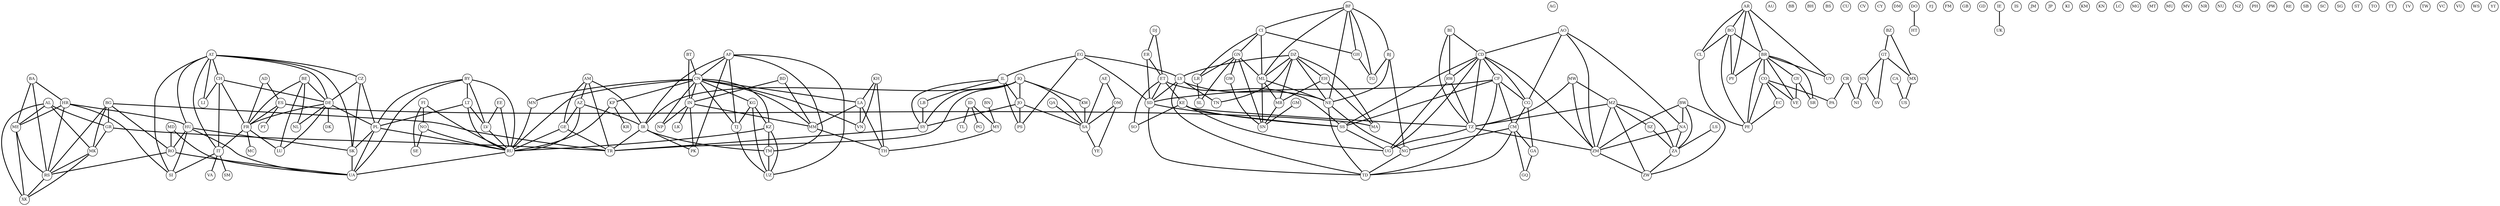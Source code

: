 strict graph States {
    node [fixedsize=true fontsize=10 height=0.35 width=0.35]
    overlap=false
    penwidth=7

    AD [pos="650.0,1250.0"]
    AE [pos="1200.0,800.0"]
    AF [pos="1250.0,1050.0"]
    AG [pos="300.0,700.0"]
    AL [pos="850.0,1200.0"]
    AM [pos="1100.0,1150.0"]
    AO [pos="850.0,200.0"]
    AR [pos="250.0,0.0"]
    AT [pos="800.0,1400.0"]
    AU [pos="1500.0,50.0"]
    AZ [pos="1150.0,1150.0"]
    BA [pos="850.0,1300.0"]
    BB [pos="350.0,550.0"]
    BD [pos="1350.0,800.0"]
    BE [pos="650.0,1450.0"]
    BF [pos="600.0,500.0"]
    BG [pos="950.0,1250.0"]
    BH [pos="1150.0,850.0"]
    BI [pos="1000.0,200.0"]
    BJ [pos="650.0,450.0"]
    BN [pos="1450.0,350.0"]
    BO [pos="250.0,150.0"]
    BR [pos="400.0,150.0"]
    BS [pos="100.0,800.0"]
    BT [pos="1350.0,850.0"]
    BW [pos="950.0,50.0"]
    BY [pos="1000.0,1500.0"]
    BZ [pos="50.0,700.0"]
    CA [pos="50.0,1600.0"]
    CD [pos="900.0,200.0"]
    CF [pos="900.0,400.0"]
    CG [pos="800.0,250.0"]
    CH [pos="700.0,1400.0"]
    CI [pos="550.0,400.0"]
    CL [pos="150.0,0.0"]
    CM [pos="750.0,400.0"]
    CN [pos="1400.0,1100.0"]
    CO [pos="150.0,350.0"]
    CR [pos="100.0,450.0"]
    CU [pos="100.0,750.0"]
    CV [pos="450.0,650.0"]
    CY [pos="1050.0,1100.0"]
    CZ [pos="800.0,1450.0"]
    DE [pos="750.0,1450.0"]
    DJ [pos="1100.0,500.0"]
    DK [pos="750.0,1600.0"]
    DM [pos="300.0,650.0"]
    DO [pos="200.0,700.0"]
    DZ [pos="650.0,850.0"]
    EC [pos="100.0,250.0"]
    EE [pos="950.0,1650.0"]
    EG [pos="1000.0,850.0"]
    EH [pos="450.0,800.0"]
    ER [pos="1100.0,650.0"]
    ES [pos="550.0,1150.0"]
    ET [pos="1100.0,450.0"]
    FI [pos="950.0,1700.0"]
    FJ [pos="1650.0,150.0"]
    FM [pos="1550.0,400.0"]
    FR [pos="650.0,1350.0"]
    GA [pos="750.0,250.0"]
    GB [pos="550.0,1550.0"]
    GD [pos="300.0,500.0"]
    GE [pos="1100.0,1250.0"]
    GH [pos="600.0,400.0"]
    GM [pos="450.0,550.0"]
    GN [pos="500.0,450.0"]
    GQ [pos="750.0,300.0"]
    GR [pos="900.0,1150.0"]
    GT [pos="50.0,650.0"]
    GW [pos="450.0,500.0"]
    GY [pos="350.0,350.0"]
    HN [pos="100.0,650.0"]
    HR [pos="800.0,1300.0"]
    HT [pos="150.0,700.0"]
    HU [pos="850.0,1400.0"]
    ID [pos="1450.0,250.0"]
    IE [pos="500.0,1500.0"]
    IL [pos="1050.0,950.0"]
    IN [pos="1300.0,750.0"]
    IQ [pos="1100.0,1050.0"]
    IR [pos="1200.0,1000.0"]
    IS [pos="450.0,1700.0"]
    IT [pos="800.0,1200.0"]
    JM [pos="100.0,700.0"]
    JO [pos="1050.0,900.0"]
    JP [pos="1500.0,1100.0"]
    KE [pos="1100.0,250.0"]
    KG [pos="1300.0,1200.0"]
    KH [pos="1400.0,500.0"]
    KI [pos="0.0,200.0"]
    KM [pos="1100.0,200.0"]
    KN [pos="250.0,700.0"]
    KP [pos="1450.0,1150.0"]
    KR [pos="1450.0,1100.0"]
    KW [pos="1150.0,900.0"]
    KZ [pos="1250.0,1450.0"]
    LA [pos="1400.0,750.0"]
    LB [pos="1050.0,1050.0"]
    LC [pos="300.0,600.0"]
    LI [pos="750.0,1400.0"]
    LK [pos="1300.0,400.0"]
    LR [pos="500.0,400.0"]
    LS [pos="1000.0,0.0"]
    LT [pos="950.0,1550.0"]
    LU [pos="700.0,1450.0"]
    LV [pos="950.0,1600.0"]
    LY [pos="850.0,850.0"]
    MA [pos="500.0,1000.0"]
    MC [pos="700.0,1300.0"]
    MD [pos="1000.0,1400.0"]
    ME [pos="850.0,1250.0"]
    MG [pos="1150.0,100.0"]
    MK [pos="900.0,1200.0"]
    ML [pos="550.0,700.0"]
    MM [pos="1350.0,750.0"]
    MN [pos="1400.0,1400.0"]
    MR [pos="450.0,750.0"]
    MT [pos="800.0,1100.0"]
    MU [pos="1250.0,50.0"]
    MV [pos="1300.0,350.0"]
    MW [pos="1050.0,150.0"]
    MX [pos="50.0,800.0"]
    MY [pos="1400.0,350.0"]
    MZ [pos="1050.0,100.0"]
    NA [pos="850.0,50.0"]
    NE [pos="700.0,700.0"]
    NG [pos="700.0,450.0"]
    NI [pos="100.0,550.0"]
    NL [pos="650.0,1500.0"]
    NO [pos="700.0,1700.0"]
    NP [pos="1300.0,850.0"]
    NR [pos="1600.0,250.0"]
    NU [pos="0.0,100.0"]
    NZ [pos="1650.0,0.0"]
    OM [pos="1200.0,750.0"]
    PA [pos="100.0,400.0"]
    PE [pos="150.0,200.0"]
    PG [pos="1550.0,200.0"]
    PH [pos="1450.0,550.0"]
    PK [pos="1300.0,900.0"]
    PL [pos="850.0,1500.0"]
    PS [pos="1050.0,1000.0"]
    PT [pos="500.0,1150.0"]
    PW [pos="1500.0,400.0"]
    PY [pos="350.0,50.0"]
    QA [pos="1150.0,800.0"]
    RE [pos="1200.0,50.0"]
    RO [pos="950.0,1350.0"]
    RS [pos="900.0,1300.0"]
    RU [pos="1400.0,1700.0"]
    RW [pos="1000.0,250.0"]
    SA [pos="1100.0,800.0"]
    SB [pos="1600.0,200.0"]
    SC [pos="1200.0,200.0"]
    SD [pos="1000.0,550.0"]
    SE [pos="850.0,1700.0"]
    SG [pos="1400.0,300.0"]
    SI [pos="800.0,1350.0"]
    SK [pos="850.0,1450.0"]
    SL [pos="450.0,400.0"]
    SM [pos="750.0,1300.0"]
    SN [pos="450.0,600.0"]
    SO [pos="1100.0,350.0"]
    SR [pos="400.0,350.0"]
    SS [pos="1000.0,400.0"]
    ST [pos="700.0,250.0"]
    SV [pos="50.0,600.0"]
    SY [pos="1100.0,1100.0"]
    SZ [pos="1000.0,50.0"]
    TD [pos="850.0,650.0"]
    TG [pos="650.0,400.0"]
    TH [pos="1400.0,650.0"]
    TJ [pos="1300.0,1150.0"]
    TL [pos="1450.0,200.0"]
    TM [pos="1250.0,1150.0"]
    TN [pos="750.0,1050.0"]
    TO [pos="0.0,50.0"]
    TR [pos="1050.0,1150.0"]
    TT [pos="300.0,450.0"]
    TV [pos="1650.0,200.0"]
    TW [pos="1450.0,800.0"]
    TZ [pos="1050.0,200.0"]
    UA [pos="1000.0,1450.0"]
    UG [pos="1000.0,300.0"]
    UK [pos="650.0,1550.0"]
    US [pos="50.0,1100.0"]
    UY [pos="400.0,0.0"]
    UZ [pos="1250.0,1200.0"]
    VA [pos="750.0,1200.0"]
    VC [pos="300.0,550.0"]
    VE [pos="250.0,400.0"]
    VN [pos="1400.0,600.0"]
    VU [pos="1600.0,150.0"]
    WS [pos="0.0,150.0"]
    XK [pos="900.0,1250.0"]
    YE [pos="1150.0,650.0"]
    YT [pos="1100.0,150.0"]
    ZA [pos="950.0,0.0"]
    ZM [pos="1000.0,150.0"]
    ZW [pos="1000.0,100.0"]

    AD -- ES [style=bold color=black]
    AD -- FR [style=bold color=black]
    AE -- OM [style=bold color=black]
    AE -- SA [style=bold color=black]
    AF -- CN [style=bold color=black]
    AF -- IR [style=bold color=black]
    AF -- PK [style=bold color=black]
    AF -- TJ [style=bold color=black]
    AF -- TM [style=bold color=black]
    AF -- UZ [style=bold color=black]
    AL -- GR [style=bold color=black]
    AL -- ME [style=bold color=black]
    AL -- MK [style=bold color=black]
    AL -- XK [style=bold color=black]
    AM -- AZ [style=bold color=black]
    AM -- GE [style=bold color=black]
    AM -- IR [style=bold color=black]
    AM -- TR [style=bold color=black]
    AO -- CD [style=bold color=black]
    AO -- CG [style=bold color=black]
    AO -- NA [style=bold color=black]
    AO -- ZM [style=bold color=black]
    AR -- BO [style=bold color=black]
    AR -- BR [style=bold color=black]
    AR -- CL [style=bold color=black]
    AR -- PY [style=bold color=black]
    AR -- UY [style=bold color=black]
    AT -- CH [style=bold color=black]
    AT -- CZ [style=bold color=black]
    AT -- DE [style=bold color=black]
    AT -- HU [style=bold color=black]
    AT -- IT [style=bold color=black]
    AT -- LI [style=bold color=black]
    AT -- SI [style=bold color=black]
    AT -- SK [style=bold color=black]
    AZ -- GE [style=bold color=black]
    AZ -- IR [style=bold color=black]
    AZ -- RU [style=bold color=black]
    BA -- HR [style=bold color=black]
    BA -- ME [style=bold color=black]
    BA -- RS [style=bold color=black]
    BD -- IN [style=bold color=black]
    BD -- MM [style=bold color=black]
    BE -- DE [style=bold color=black]
    BE -- FR [style=bold color=black]
    BE -- LU [style=bold color=black]
    BE -- NL [style=bold color=black]
    BF -- BJ [style=bold color=black]
    BF -- CI [style=bold color=black]
    BF -- GH [style=bold color=black]
    BF -- ML [style=bold color=black]
    BF -- NE [style=bold color=black]
    BF -- TG [style=bold color=black]
    BG -- GR [style=bold color=black]
    BG -- MK [style=bold color=black]
    BG -- RO [style=bold color=black]
    BG -- RS [style=bold color=black]
    BI -- CD [style=bold color=black]
    BI -- RW [style=bold color=black]
    BI -- TZ [style=bold color=black]
    BJ -- NE [style=bold color=black]
    BJ -- NG [style=bold color=black]
    BJ -- TG [style=bold color=black]
    BN -- MY [style=bold color=black]
    BO -- BR [style=bold color=black]
    BO -- CL [style=bold color=black]
    BO -- PE [style=bold color=black]
    BO -- PY [style=bold color=black]
    BR -- CO [style=bold color=black]
    BR -- GY [style=bold color=black]
    BR -- PE [style=bold color=black]
    BR -- PY [style=bold color=black]
    BR -- SR [style=bold color=black]
    BR -- UY [style=bold color=black]
    BR -- VE [style=bold color=black]
    BT -- CN [style=bold color=black]
    BT -- IN [style=bold color=black]
    BW -- NA [style=bold color=black]
    BW -- ZA [style=bold color=black]
    BW -- ZM [style=bold color=black]
    BW -- ZW [style=bold color=black]
    BY -- LT [style=bold color=black]
    BY -- LV [style=bold color=black]
    BY -- PL [style=bold color=black]
    BY -- UA [style=bold color=black]
    BZ -- GT [style=bold color=black]
    BZ -- MX [style=bold color=black]
    CA -- US [style=bold color=black]
    CD -- CF [style=bold color=black]
    CD -- CG [style=bold color=black]
    CD -- RW [style=bold color=black]
    CD -- SS [style=bold color=black]
    CD -- TZ [style=bold color=black]
    CD -- UG [style=bold color=black]
    CD -- ZM [style=bold color=black]
    CF -- CG [style=bold color=black]
    CF -- CM [style=bold color=black]
    CF -- SD [style=bold color=black]
    CF -- SS [style=bold color=black]
    CF -- TD [style=bold color=black]
    CG -- CM [style=bold color=black]
    CG -- GA [style=bold color=black]
    CH -- DE [style=bold color=black]
    CH -- FR [style=bold color=black]
    CH -- IT [style=bold color=black]
    CH -- LI [style=bold color=black]
    CI -- GH [style=bold color=black]
    CI -- GN [style=bold color=black]
    CI -- LR [style=bold color=black]
    CI -- ML [style=bold color=black]
    CL -- PE [style=bold color=black]
    CM -- GA [style=bold color=black]
    CM -- GQ [style=bold color=black]
    CM -- NG [style=bold color=black]
    CM -- TD [style=bold color=black]
    CN -- IN [style=bold color=black]
    CN -- KG [style=bold color=black]
    CN -- KP [style=bold color=black]
    CN -- KZ [style=bold color=black]
    CN -- LA [style=bold color=black]
    CN -- MM [style=bold color=black]
    CN -- MN [style=bold color=black]
    CN -- NP [style=bold color=black]
    CN -- RU [style=bold color=black]
    CN -- TJ [style=bold color=black]
    CN -- VN [style=bold color=black]
    CO -- EC [style=bold color=black]
    CO -- PA [style=bold color=black]
    CO -- PE [style=bold color=black]
    CO -- VE [style=bold color=black]
    CR -- NI [style=bold color=black]
    CR -- PA [style=bold color=black]
    CZ -- DE [style=bold color=black]
    CZ -- PL [style=bold color=black]
    CZ -- SK [style=bold color=black]
    DE -- DK [style=bold color=black]
    DE -- FR [style=bold color=black]
    DE -- LU [style=bold color=black]
    DE -- NL [style=bold color=black]
    DE -- PL [style=bold color=black]
    DJ -- ER [style=bold color=black]
    DJ -- ET [style=bold color=black]
    DO -- HT [style=bold color=black]
    DZ -- EH [style=bold color=black]
    DZ -- LY [style=bold color=black]
    DZ -- MA [style=bold color=black]
    DZ -- ML [style=bold color=black]
    DZ -- MR [style=bold color=black]
    DZ -- NE [style=bold color=black]
    DZ -- TN [style=bold color=black]
    EC -- PE [style=bold color=black]
    EE -- LV [style=bold color=black]
    EG -- IL [style=bold color=black]
    EG -- LY [style=bold color=black]
    EG -- PS [style=bold color=black]
    EG -- SD [style=bold color=black]
    EH -- MA [style=bold color=black]
    EH -- MR [style=bold color=black]
    ER -- ET [style=bold color=black]
    ER -- SD [style=bold color=black]
    ES -- FR [style=bold color=black]
    ES -- PT [style=bold color=black]
    ET -- KE [style=bold color=black]
    ET -- SD [style=bold color=black]
    ET -- SO [style=bold color=black]
    ET -- SS [style=bold color=black]
    FI -- NO [style=bold color=black]
    FI -- SE [style=bold color=black]
    FR -- IT [style=bold color=black]
    FR -- LU [style=bold color=black]
    FR -- MC [style=bold color=black]
    GA -- GQ [style=bold color=black]
    GE -- RU [style=bold color=black]
    GE -- TR [style=bold color=black]
    GH -- TG [style=bold color=black]
    GM -- SN [style=bold color=black]
    GN -- GW [style=bold color=black]
    GN -- LR [style=bold color=black]
    GN -- ML [style=bold color=black]
    GN -- SL [style=bold color=black]
    GN -- SN [style=bold color=black]
    GR -- MK [style=bold color=black]
    GT -- HN [style=bold color=black]
    GT -- MX [style=bold color=black]
    GT -- SV [style=bold color=black]
    GW -- SN [style=bold color=black]
    GY -- SR [style=bold color=black]
    GY -- VE [style=bold color=black]
    HN -- NI [style=bold color=black]
    HN -- SV [style=bold color=black]
    HR -- HU [style=bold color=black]
    HR -- ME [style=bold color=black]
    HR -- RS [style=bold color=black]
    HR -- SI [style=bold color=black]
    HU -- RO [style=bold color=black]
    HU -- SI [style=bold color=black]
    HU -- SK [style=bold color=black]
    HU -- UA [style=bold color=black]
    ID -- MY [style=bold color=black]
    ID -- PG [style=bold color=black]
    ID -- TL [style=bold color=black]
    IE -- UK [style=bold color=black]
    IL -- JO [style=bold color=black]
    IL -- LB [style=bold color=black]
    IL -- PS [style=bold color=black]
    IL -- SY [style=bold color=black]
    IN -- LK [style=bold color=black]
    IN -- MM [style=bold color=black]
    IN -- NP [style=bold color=black]
    IN -- PK [style=bold color=black]
    IQ -- IR [style=bold color=black]
    IQ -- JO [style=bold color=black]
    IQ -- KW [style=bold color=black]
    IQ -- SA [style=bold color=black]
    IQ -- SY [style=bold color=black]
    IQ -- TR [style=bold color=black]
    IR -- PK [style=bold color=black]
    IR -- TM [style=bold color=black]
    IR -- TR [style=bold color=black]
    IT -- SI [style=bold color=black]
    IT -- SM [style=bold color=black]
    IT -- VA [style=bold color=black]
    JO -- PS [style=bold color=black]
    JO -- SA [style=bold color=black]
    JO -- SY [style=bold color=black]
    KE -- SO [style=bold color=black]
    KE -- SS [style=bold color=black]
    KE -- TZ [style=bold color=black]
    KE -- UG [style=bold color=black]
    KG -- KZ [style=bold color=black]
    KG -- TJ [style=bold color=black]
    KG -- UZ [style=bold color=black]
    KH -- LA [style=bold color=black]
    KH -- TH [style=bold color=black]
    KH -- VN [style=bold color=black]
    KP -- KR [style=bold color=black]
    KP -- RU [style=bold color=black]
    KW -- SA [style=bold color=black]
    KZ -- RU [style=bold color=black]
    KZ -- TM [style=bold color=black]
    KZ -- UZ [style=bold color=black]
    LA -- MM [style=bold color=black]
    LA -- TH [style=bold color=black]
    LA -- VN [style=bold color=black]
    LB -- SY [style=bold color=black]
    LR -- SL [style=bold color=black]
    LS -- ZA [style=bold color=black]
    LT -- LV [style=bold color=black]
    LT -- PL [style=bold color=black]
    LY -- NE [style=bold color=black]
    LY -- SD [style=bold color=black]
    LY -- TD [style=bold color=black]
    LY -- TN [style=bold color=black]
    ES -- MA [style=bold color=black]
    MD -- RO [style=bold color=black]
    MD -- UA [style=bold color=black]
    ME -- RS [style=bold color=black]
    ME -- XK [style=bold color=black]
    MK -- RS [style=bold color=black]
    MK -- XK [style=bold color=black]
    ML -- MR [style=bold color=black]
    ML -- NE [style=bold color=black]
    ML -- SN [style=bold color=black]
    MM -- TH [style=bold color=black]
    MN -- RU [style=bold color=black]
    MR -- SN [style=bold color=black]
    MW -- MZ [style=bold color=black]
    MW -- TZ [style=bold color=black]
    MW -- ZM [style=bold color=black]
    MX -- US [style=bold color=black]
    MY -- TH [style=bold color=black]
    MZ -- SZ [style=bold color=black]
    MZ -- TZ [style=bold color=black]
    MZ -- ZA [style=bold color=black]
    MZ -- ZM [style=bold color=black]
    MZ -- ZW [style=bold color=black]
    NA -- ZA [style=bold color=black]
    NA -- ZM [style=bold color=black]
    NE -- NG [style=bold color=black]
    NE -- TD [style=bold color=black]
    NG -- TD [style=bold color=black]
    NO -- SE [style=bold color=black]
    OM -- SA [style=bold color=black]
    OM -- YE [style=bold color=black]
    PL -- SK [style=bold color=black]
    PL -- UA [style=bold color=black]
    QA -- SA [style=bold color=black]
    RO -- RS [style=bold color=black]
    RO -- UA [style=bold color=black]
    RS -- XK [style=bold color=black]
    BY -- RU [style=bold color=black]
    EE -- RU [style=bold color=black]
    FI -- RU [style=bold color=black]
    LT -- RU [style=bold color=black]
    LV -- RU [style=bold color=black]
    NO -- RU [style=bold color=black]
    PL -- RU [style=bold color=black]
    RU -- UA [style=bold color=black]
    RW -- TZ [style=bold color=black]
    RW -- UG [style=bold color=black]
    SA -- YE [style=bold color=black]
    SD -- SS [style=bold color=black]
    SD -- TD [style=bold color=black]
    SK -- UA [style=bold color=black]
    SS -- UG [style=bold color=black]
    SY -- TR [style=bold color=black]
    SZ -- ZA [style=bold color=black]
    TJ -- UZ [style=bold color=black]
    TM -- UZ [style=bold color=black]
    BG -- TR [style=bold color=black]
    GR -- TR [style=bold color=black]
    TZ -- UG [style=bold color=black]
    TZ -- ZM [style=bold color=black]
    ZA -- ZW [style=bold color=black]
    ZM -- ZW [style=bold color=black]

}
